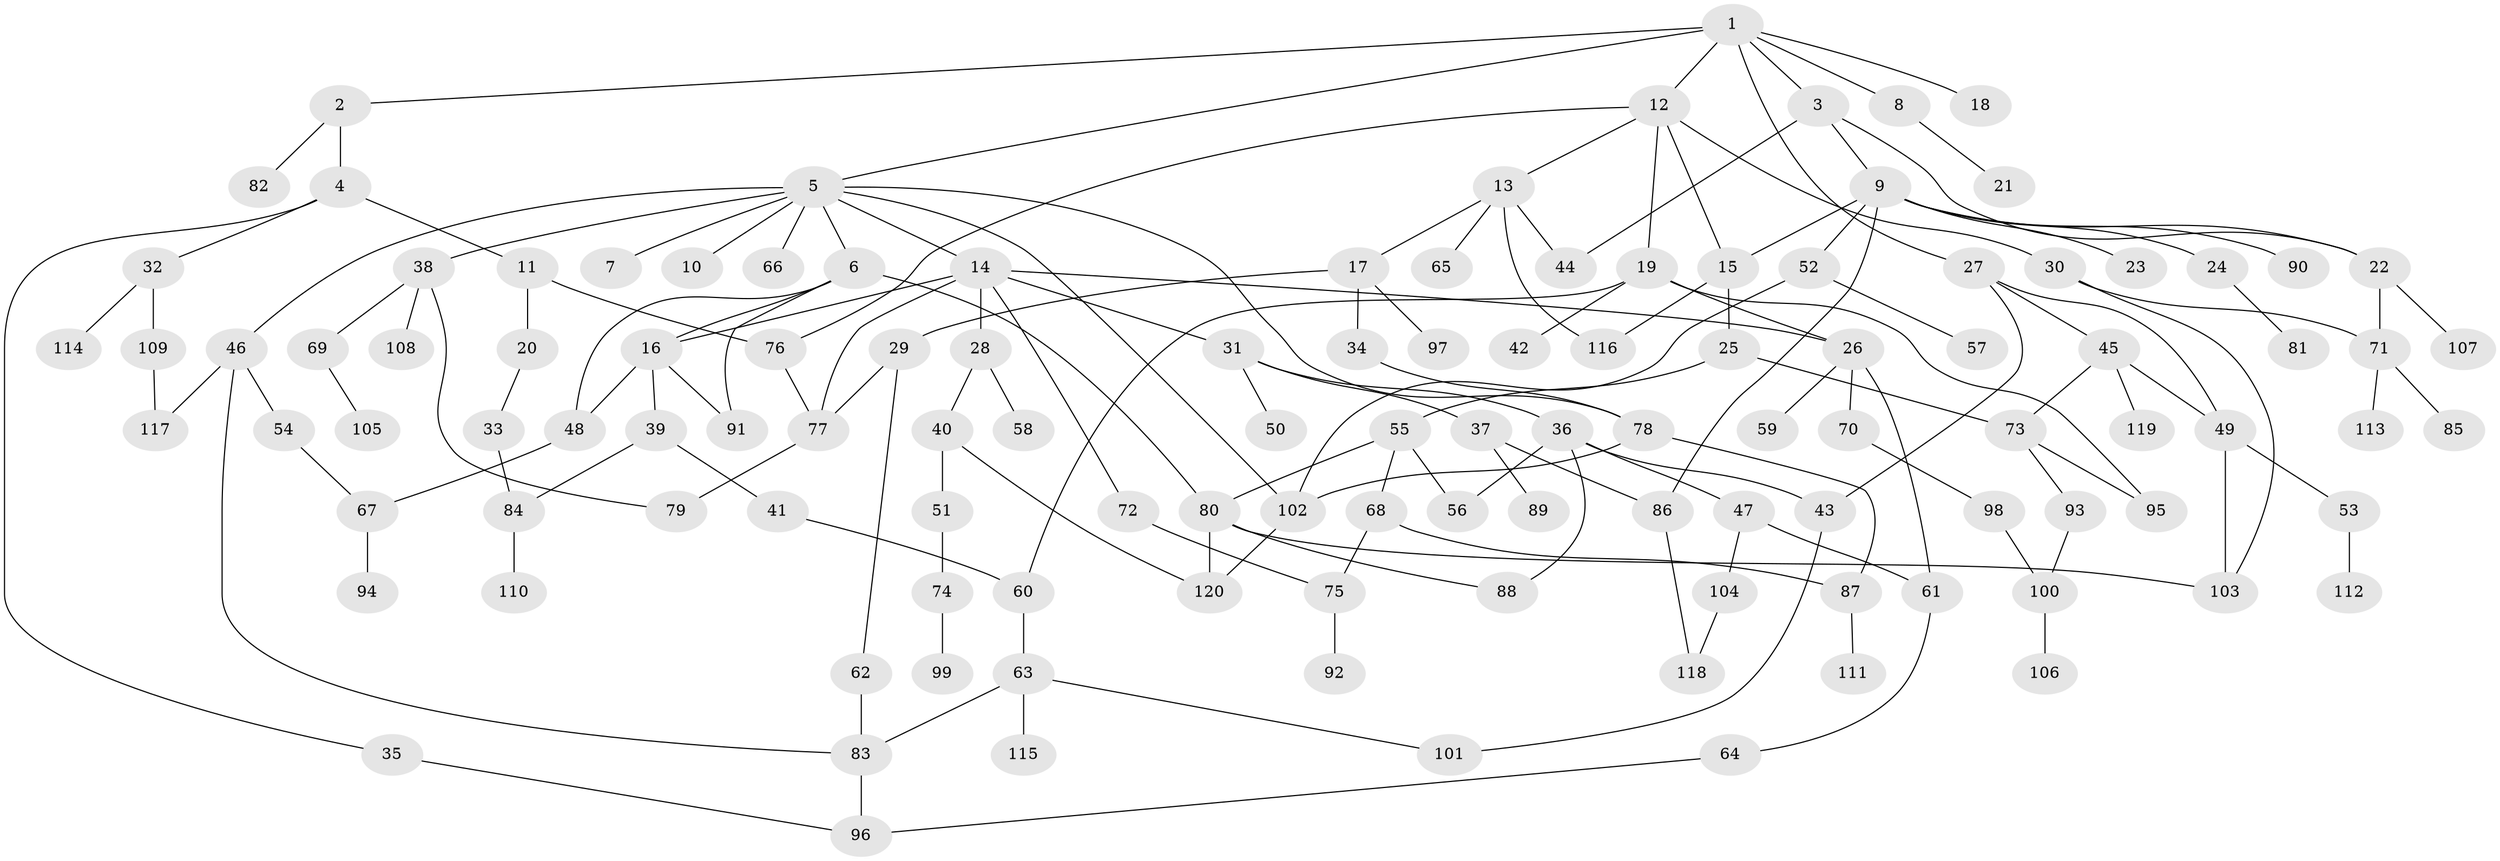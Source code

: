 // coarse degree distribution, {7: 0.05, 6: 0.016666666666666666, 1: 0.11666666666666667, 3: 0.23333333333333334, 4: 0.2, 5: 0.1, 2: 0.26666666666666666, 8: 0.016666666666666666}
// Generated by graph-tools (version 1.1) at 2025/36/03/04/25 23:36:03]
// undirected, 120 vertices, 161 edges
graph export_dot {
  node [color=gray90,style=filled];
  1;
  2;
  3;
  4;
  5;
  6;
  7;
  8;
  9;
  10;
  11;
  12;
  13;
  14;
  15;
  16;
  17;
  18;
  19;
  20;
  21;
  22;
  23;
  24;
  25;
  26;
  27;
  28;
  29;
  30;
  31;
  32;
  33;
  34;
  35;
  36;
  37;
  38;
  39;
  40;
  41;
  42;
  43;
  44;
  45;
  46;
  47;
  48;
  49;
  50;
  51;
  52;
  53;
  54;
  55;
  56;
  57;
  58;
  59;
  60;
  61;
  62;
  63;
  64;
  65;
  66;
  67;
  68;
  69;
  70;
  71;
  72;
  73;
  74;
  75;
  76;
  77;
  78;
  79;
  80;
  81;
  82;
  83;
  84;
  85;
  86;
  87;
  88;
  89;
  90;
  91;
  92;
  93;
  94;
  95;
  96;
  97;
  98;
  99;
  100;
  101;
  102;
  103;
  104;
  105;
  106;
  107;
  108;
  109;
  110;
  111;
  112;
  113;
  114;
  115;
  116;
  117;
  118;
  119;
  120;
  1 -- 2;
  1 -- 3;
  1 -- 5;
  1 -- 8;
  1 -- 12;
  1 -- 18;
  1 -- 27;
  2 -- 4;
  2 -- 82;
  3 -- 9;
  3 -- 22;
  3 -- 44;
  4 -- 11;
  4 -- 32;
  4 -- 35;
  5 -- 6;
  5 -- 7;
  5 -- 10;
  5 -- 14;
  5 -- 38;
  5 -- 46;
  5 -- 66;
  5 -- 102;
  5 -- 78;
  6 -- 91;
  6 -- 80;
  6 -- 48;
  6 -- 16;
  8 -- 21;
  9 -- 23;
  9 -- 24;
  9 -- 52;
  9 -- 86;
  9 -- 90;
  9 -- 15;
  9 -- 22;
  11 -- 20;
  11 -- 76;
  12 -- 13;
  12 -- 15;
  12 -- 19;
  12 -- 30;
  12 -- 76;
  13 -- 17;
  13 -- 65;
  13 -- 116;
  13 -- 44;
  14 -- 16;
  14 -- 28;
  14 -- 31;
  14 -- 72;
  14 -- 77;
  14 -- 26;
  15 -- 25;
  15 -- 116;
  16 -- 39;
  16 -- 48;
  16 -- 91;
  17 -- 29;
  17 -- 34;
  17 -- 97;
  19 -- 26;
  19 -- 42;
  19 -- 95;
  19 -- 60;
  20 -- 33;
  22 -- 107;
  22 -- 71;
  24 -- 81;
  25 -- 55;
  25 -- 73;
  26 -- 59;
  26 -- 61;
  26 -- 70;
  27 -- 43;
  27 -- 45;
  27 -- 49;
  28 -- 40;
  28 -- 58;
  29 -- 62;
  29 -- 77;
  30 -- 71;
  30 -- 103;
  31 -- 36;
  31 -- 37;
  31 -- 50;
  32 -- 109;
  32 -- 114;
  33 -- 84;
  34 -- 78;
  35 -- 96;
  36 -- 47;
  36 -- 88;
  36 -- 56;
  36 -- 43;
  37 -- 89;
  37 -- 86;
  38 -- 69;
  38 -- 79;
  38 -- 108;
  39 -- 41;
  39 -- 84;
  40 -- 51;
  40 -- 120;
  41 -- 60;
  43 -- 101;
  45 -- 49;
  45 -- 73;
  45 -- 119;
  46 -- 54;
  46 -- 83;
  46 -- 117;
  47 -- 104;
  47 -- 61;
  48 -- 67;
  49 -- 53;
  49 -- 103;
  51 -- 74;
  52 -- 57;
  52 -- 102;
  53 -- 112;
  54 -- 67;
  55 -- 56;
  55 -- 68;
  55 -- 80;
  60 -- 63;
  61 -- 64;
  62 -- 83;
  63 -- 115;
  63 -- 83;
  63 -- 101;
  64 -- 96;
  67 -- 94;
  68 -- 75;
  68 -- 87;
  69 -- 105;
  70 -- 98;
  71 -- 85;
  71 -- 113;
  72 -- 75;
  73 -- 93;
  73 -- 95;
  74 -- 99;
  75 -- 92;
  76 -- 77;
  77 -- 79;
  78 -- 87;
  78 -- 102;
  80 -- 120;
  80 -- 88;
  80 -- 103;
  83 -- 96;
  84 -- 110;
  86 -- 118;
  87 -- 111;
  93 -- 100;
  98 -- 100;
  100 -- 106;
  102 -- 120;
  104 -- 118;
  109 -- 117;
}
